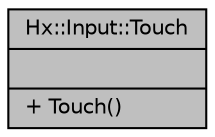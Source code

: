 digraph "Hx::Input::Touch"
{
  edge [fontname="Helvetica",fontsize="10",labelfontname="Helvetica",labelfontsize="10"];
  node [fontname="Helvetica",fontsize="10",shape=record];
  Node1 [label="{Hx::Input::Touch\n||+ Touch()\l}",height=0.2,width=0.4,color="black", fillcolor="grey75", style="filled", fontcolor="black"];
}

